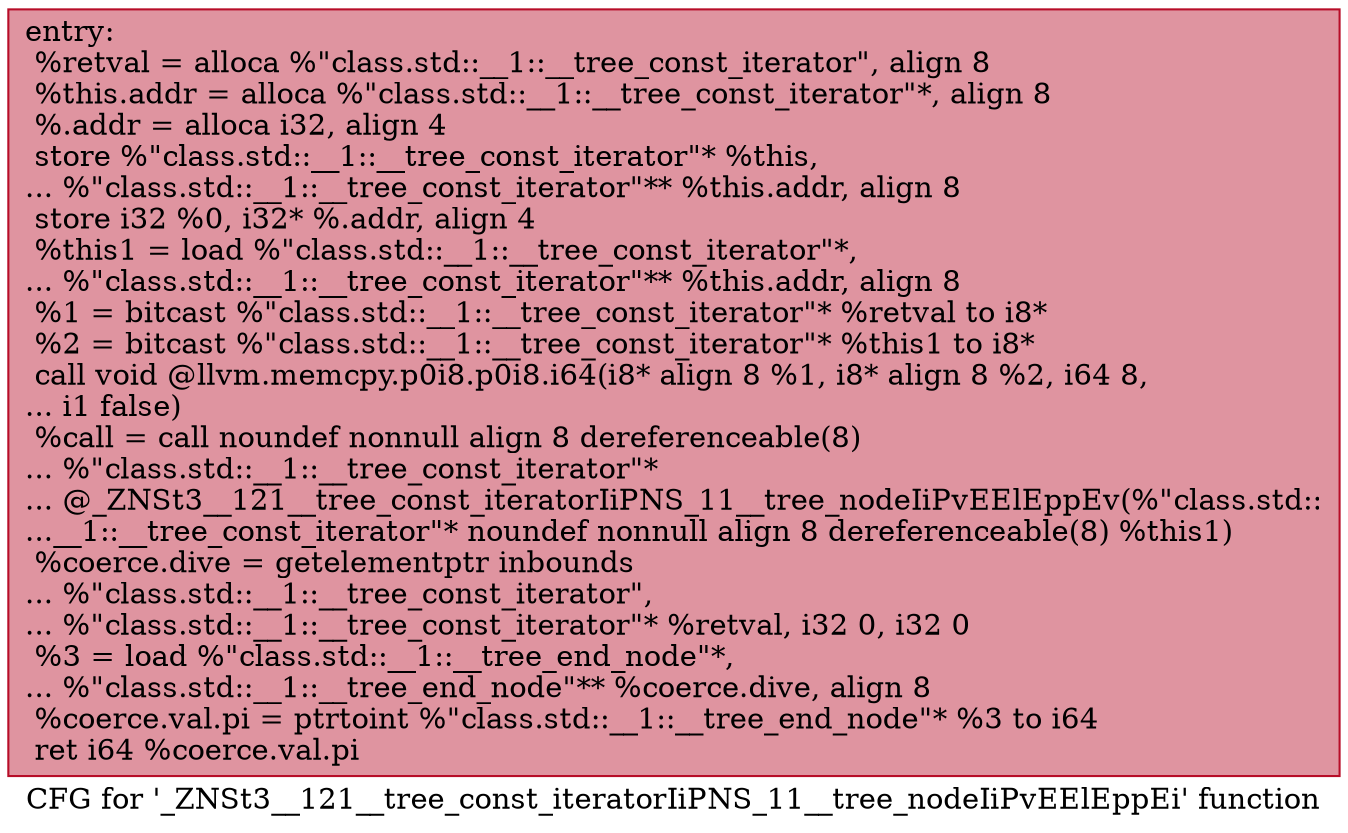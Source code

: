 digraph "CFG for '_ZNSt3__121__tree_const_iteratorIiPNS_11__tree_nodeIiPvEElEppEi' function" {
	label="CFG for '_ZNSt3__121__tree_const_iteratorIiPNS_11__tree_nodeIiPvEElEppEi' function";

	Node0x600002555f00 [shape=record,color="#b70d28ff", style=filled, fillcolor="#b70d2870",label="{entry:\l  %retval = alloca %\"class.std::__1::__tree_const_iterator\", align 8\l  %this.addr = alloca %\"class.std::__1::__tree_const_iterator\"*, align 8\l  %.addr = alloca i32, align 4\l  store %\"class.std::__1::__tree_const_iterator\"* %this,\l... %\"class.std::__1::__tree_const_iterator\"** %this.addr, align 8\l  store i32 %0, i32* %.addr, align 4\l  %this1 = load %\"class.std::__1::__tree_const_iterator\"*,\l... %\"class.std::__1::__tree_const_iterator\"** %this.addr, align 8\l  %1 = bitcast %\"class.std::__1::__tree_const_iterator\"* %retval to i8*\l  %2 = bitcast %\"class.std::__1::__tree_const_iterator\"* %this1 to i8*\l  call void @llvm.memcpy.p0i8.p0i8.i64(i8* align 8 %1, i8* align 8 %2, i64 8,\l... i1 false)\l  %call = call noundef nonnull align 8 dereferenceable(8)\l... %\"class.std::__1::__tree_const_iterator\"*\l... @_ZNSt3__121__tree_const_iteratorIiPNS_11__tree_nodeIiPvEElEppEv(%\"class.std::\l...__1::__tree_const_iterator\"* noundef nonnull align 8 dereferenceable(8) %this1)\l  %coerce.dive = getelementptr inbounds\l... %\"class.std::__1::__tree_const_iterator\",\l... %\"class.std::__1::__tree_const_iterator\"* %retval, i32 0, i32 0\l  %3 = load %\"class.std::__1::__tree_end_node\"*,\l... %\"class.std::__1::__tree_end_node\"** %coerce.dive, align 8\l  %coerce.val.pi = ptrtoint %\"class.std::__1::__tree_end_node\"* %3 to i64\l  ret i64 %coerce.val.pi\l}"];
}
